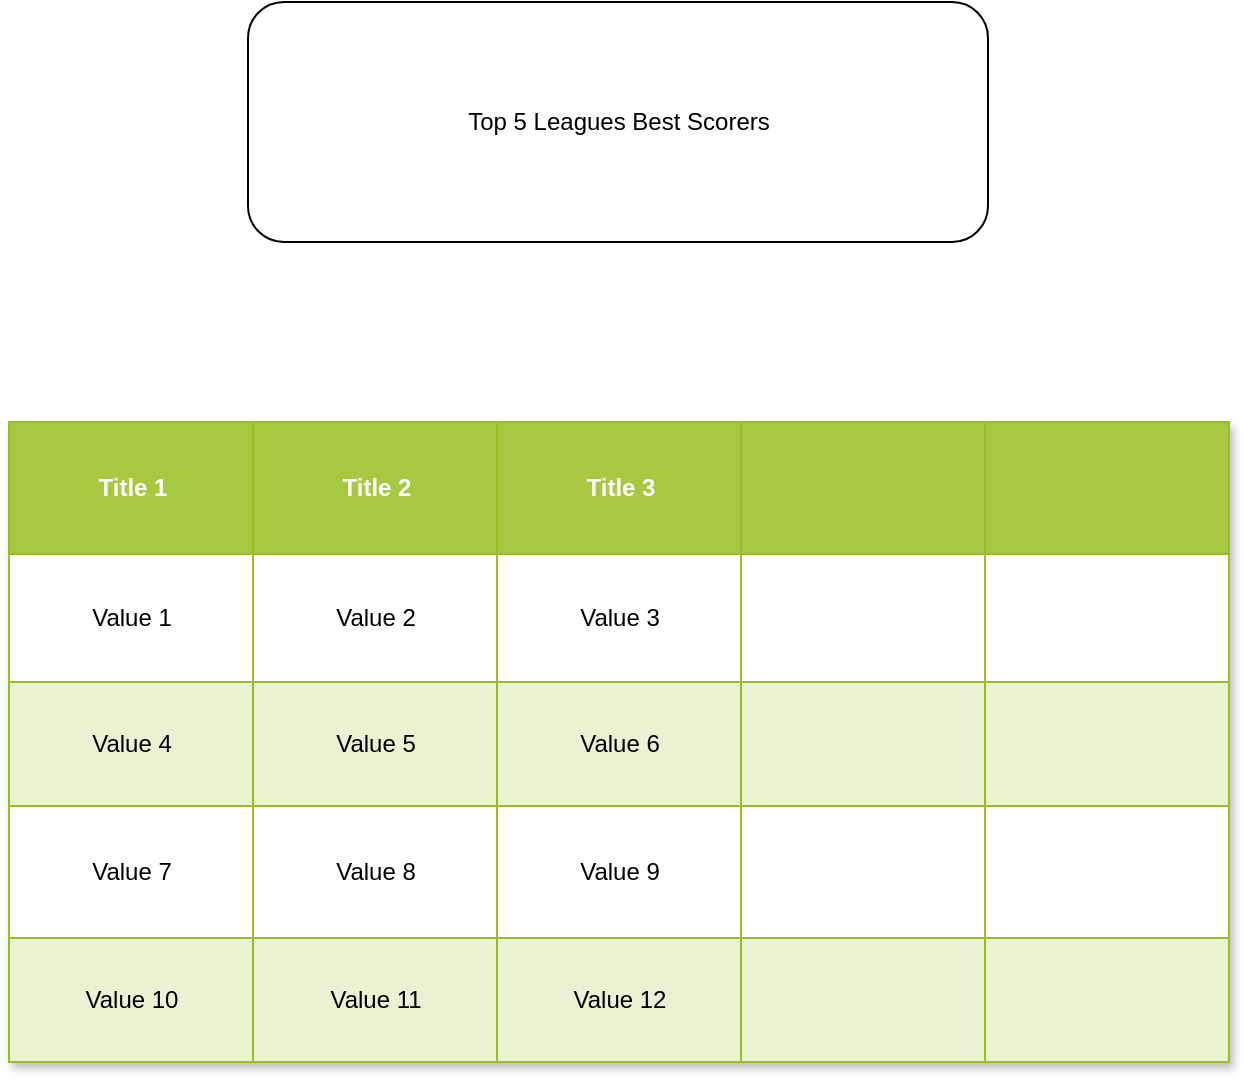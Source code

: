 <mxfile version="24.7.6">
  <diagram name="Page-1" id="lAEC4sKNwvME6B4Y-kTL">
    <mxGraphModel dx="2954" dy="1134" grid="1" gridSize="10" guides="1" tooltips="1" connect="1" arrows="1" fold="1" page="1" pageScale="1" pageWidth="850" pageHeight="1100" math="0" shadow="0">
      <root>
        <mxCell id="0" />
        <mxCell id="1" parent="0" />
        <mxCell id="2yeSt3VRnw0PstPdTCbh-1" value="" style="rounded=1;whiteSpace=wrap;html=1;" parent="1" vertex="1">
          <mxGeometry x="240" y="40" width="370" height="120" as="geometry" />
        </mxCell>
        <mxCell id="4pZrdhgn44m1h8Vc9Evg-7" value="Assets" style="childLayout=tableLayout;recursiveResize=0;strokeColor=#98bf21;fillColor=#A7C942;shadow=1;textShadow=0;" vertex="1" parent="1">
          <mxGeometry x="120.5" y="250" width="610" height="320" as="geometry" />
        </mxCell>
        <mxCell id="4pZrdhgn44m1h8Vc9Evg-8" style="shape=tableRow;horizontal=0;startSize=0;swimlaneHead=0;swimlaneBody=0;top=0;left=0;bottom=0;right=0;dropTarget=0;collapsible=0;recursiveResize=0;expand=0;fontStyle=0;strokeColor=inherit;fillColor=#ffffff;" vertex="1" parent="4pZrdhgn44m1h8Vc9Evg-7">
          <mxGeometry width="610" height="66" as="geometry" />
        </mxCell>
        <mxCell id="4pZrdhgn44m1h8Vc9Evg-9" value="Title 1" style="connectable=0;recursiveResize=0;strokeColor=inherit;fillColor=#A7C942;align=center;fontStyle=1;fontColor=#FFFFFF;html=1;" vertex="1" parent="4pZrdhgn44m1h8Vc9Evg-8">
          <mxGeometry width="122" height="66" as="geometry">
            <mxRectangle width="122" height="66" as="alternateBounds" />
          </mxGeometry>
        </mxCell>
        <mxCell id="4pZrdhgn44m1h8Vc9Evg-10" value="Title 2" style="connectable=0;recursiveResize=0;strokeColor=inherit;fillColor=#A7C942;align=center;fontStyle=1;fontColor=#FFFFFF;html=1;" vertex="1" parent="4pZrdhgn44m1h8Vc9Evg-8">
          <mxGeometry x="122" width="122" height="66" as="geometry">
            <mxRectangle width="122" height="66" as="alternateBounds" />
          </mxGeometry>
        </mxCell>
        <mxCell id="4pZrdhgn44m1h8Vc9Evg-11" value="Title 3" style="connectable=0;recursiveResize=0;strokeColor=inherit;fillColor=#A7C942;align=center;fontStyle=1;fontColor=#FFFFFF;html=1;" vertex="1" parent="4pZrdhgn44m1h8Vc9Evg-8">
          <mxGeometry x="244" width="122" height="66" as="geometry">
            <mxRectangle width="122" height="66" as="alternateBounds" />
          </mxGeometry>
        </mxCell>
        <mxCell id="4pZrdhgn44m1h8Vc9Evg-49" style="connectable=0;recursiveResize=0;strokeColor=inherit;fillColor=#A7C942;align=center;fontStyle=1;fontColor=#FFFFFF;html=1;" vertex="1" parent="4pZrdhgn44m1h8Vc9Evg-8">
          <mxGeometry x="366" width="122" height="66" as="geometry">
            <mxRectangle width="122" height="66" as="alternateBounds" />
          </mxGeometry>
        </mxCell>
        <mxCell id="4pZrdhgn44m1h8Vc9Evg-54" style="connectable=0;recursiveResize=0;strokeColor=inherit;fillColor=#A7C942;align=center;fontStyle=1;fontColor=#FFFFFF;html=1;" vertex="1" parent="4pZrdhgn44m1h8Vc9Evg-8">
          <mxGeometry x="488" width="122" height="66" as="geometry">
            <mxRectangle width="122" height="66" as="alternateBounds" />
          </mxGeometry>
        </mxCell>
        <mxCell id="4pZrdhgn44m1h8Vc9Evg-12" value="" style="shape=tableRow;horizontal=0;startSize=0;swimlaneHead=0;swimlaneBody=0;top=0;left=0;bottom=0;right=0;dropTarget=0;collapsible=0;recursiveResize=0;expand=0;fontStyle=0;strokeColor=inherit;fillColor=#ffffff;" vertex="1" parent="4pZrdhgn44m1h8Vc9Evg-7">
          <mxGeometry y="66" width="610" height="64" as="geometry" />
        </mxCell>
        <mxCell id="4pZrdhgn44m1h8Vc9Evg-13" value="Value 1" style="connectable=0;recursiveResize=0;strokeColor=inherit;fillColor=inherit;align=center;whiteSpace=wrap;html=1;" vertex="1" parent="4pZrdhgn44m1h8Vc9Evg-12">
          <mxGeometry width="122" height="64" as="geometry">
            <mxRectangle width="122" height="64" as="alternateBounds" />
          </mxGeometry>
        </mxCell>
        <mxCell id="4pZrdhgn44m1h8Vc9Evg-14" value="Value 2" style="connectable=0;recursiveResize=0;strokeColor=inherit;fillColor=inherit;align=center;whiteSpace=wrap;html=1;" vertex="1" parent="4pZrdhgn44m1h8Vc9Evg-12">
          <mxGeometry x="122" width="122" height="64" as="geometry">
            <mxRectangle width="122" height="64" as="alternateBounds" />
          </mxGeometry>
        </mxCell>
        <mxCell id="4pZrdhgn44m1h8Vc9Evg-15" value="Value 3" style="connectable=0;recursiveResize=0;strokeColor=inherit;fillColor=inherit;align=center;whiteSpace=wrap;html=1;" vertex="1" parent="4pZrdhgn44m1h8Vc9Evg-12">
          <mxGeometry x="244" width="122" height="64" as="geometry">
            <mxRectangle width="122" height="64" as="alternateBounds" />
          </mxGeometry>
        </mxCell>
        <mxCell id="4pZrdhgn44m1h8Vc9Evg-50" style="connectable=0;recursiveResize=0;strokeColor=inherit;fillColor=inherit;align=center;whiteSpace=wrap;html=1;" vertex="1" parent="4pZrdhgn44m1h8Vc9Evg-12">
          <mxGeometry x="366" width="122" height="64" as="geometry">
            <mxRectangle width="122" height="64" as="alternateBounds" />
          </mxGeometry>
        </mxCell>
        <mxCell id="4pZrdhgn44m1h8Vc9Evg-55" style="connectable=0;recursiveResize=0;strokeColor=inherit;fillColor=inherit;align=center;whiteSpace=wrap;html=1;" vertex="1" parent="4pZrdhgn44m1h8Vc9Evg-12">
          <mxGeometry x="488" width="122" height="64" as="geometry">
            <mxRectangle width="122" height="64" as="alternateBounds" />
          </mxGeometry>
        </mxCell>
        <mxCell id="4pZrdhgn44m1h8Vc9Evg-16" value="" style="shape=tableRow;horizontal=0;startSize=0;swimlaneHead=0;swimlaneBody=0;top=0;left=0;bottom=0;right=0;dropTarget=0;collapsible=0;recursiveResize=0;expand=0;fontStyle=1;strokeColor=inherit;fillColor=#EAF2D3;" vertex="1" parent="4pZrdhgn44m1h8Vc9Evg-7">
          <mxGeometry y="130" width="610" height="62" as="geometry" />
        </mxCell>
        <mxCell id="4pZrdhgn44m1h8Vc9Evg-17" value="Value 4" style="connectable=0;recursiveResize=0;strokeColor=inherit;fillColor=inherit;whiteSpace=wrap;html=1;" vertex="1" parent="4pZrdhgn44m1h8Vc9Evg-16">
          <mxGeometry width="122" height="62" as="geometry">
            <mxRectangle width="122" height="62" as="alternateBounds" />
          </mxGeometry>
        </mxCell>
        <mxCell id="4pZrdhgn44m1h8Vc9Evg-18" value="Value 5" style="connectable=0;recursiveResize=0;strokeColor=inherit;fillColor=inherit;whiteSpace=wrap;html=1;" vertex="1" parent="4pZrdhgn44m1h8Vc9Evg-16">
          <mxGeometry x="122" width="122" height="62" as="geometry">
            <mxRectangle width="122" height="62" as="alternateBounds" />
          </mxGeometry>
        </mxCell>
        <mxCell id="4pZrdhgn44m1h8Vc9Evg-19" value="Value 6" style="connectable=0;recursiveResize=0;strokeColor=inherit;fillColor=inherit;whiteSpace=wrap;html=1;" vertex="1" parent="4pZrdhgn44m1h8Vc9Evg-16">
          <mxGeometry x="244" width="122" height="62" as="geometry">
            <mxRectangle width="122" height="62" as="alternateBounds" />
          </mxGeometry>
        </mxCell>
        <mxCell id="4pZrdhgn44m1h8Vc9Evg-51" style="connectable=0;recursiveResize=0;strokeColor=inherit;fillColor=inherit;whiteSpace=wrap;html=1;" vertex="1" parent="4pZrdhgn44m1h8Vc9Evg-16">
          <mxGeometry x="366" width="122" height="62" as="geometry">
            <mxRectangle width="122" height="62" as="alternateBounds" />
          </mxGeometry>
        </mxCell>
        <mxCell id="4pZrdhgn44m1h8Vc9Evg-56" style="connectable=0;recursiveResize=0;strokeColor=inherit;fillColor=inherit;whiteSpace=wrap;html=1;" vertex="1" parent="4pZrdhgn44m1h8Vc9Evg-16">
          <mxGeometry x="488" width="122" height="62" as="geometry">
            <mxRectangle width="122" height="62" as="alternateBounds" />
          </mxGeometry>
        </mxCell>
        <mxCell id="4pZrdhgn44m1h8Vc9Evg-20" value="" style="shape=tableRow;horizontal=0;startSize=0;swimlaneHead=0;swimlaneBody=0;top=0;left=0;bottom=0;right=0;dropTarget=0;collapsible=0;recursiveResize=0;expand=0;fontStyle=0;strokeColor=inherit;fillColor=#ffffff;" vertex="1" parent="4pZrdhgn44m1h8Vc9Evg-7">
          <mxGeometry y="192" width="610" height="66" as="geometry" />
        </mxCell>
        <mxCell id="4pZrdhgn44m1h8Vc9Evg-21" value="Value 7" style="connectable=0;recursiveResize=0;strokeColor=inherit;fillColor=inherit;fontStyle=0;align=center;whiteSpace=wrap;html=1;" vertex="1" parent="4pZrdhgn44m1h8Vc9Evg-20">
          <mxGeometry width="122" height="66" as="geometry">
            <mxRectangle width="122" height="66" as="alternateBounds" />
          </mxGeometry>
        </mxCell>
        <mxCell id="4pZrdhgn44m1h8Vc9Evg-22" value="Value 8" style="connectable=0;recursiveResize=0;strokeColor=inherit;fillColor=inherit;fontStyle=0;align=center;whiteSpace=wrap;html=1;" vertex="1" parent="4pZrdhgn44m1h8Vc9Evg-20">
          <mxGeometry x="122" width="122" height="66" as="geometry">
            <mxRectangle width="122" height="66" as="alternateBounds" />
          </mxGeometry>
        </mxCell>
        <mxCell id="4pZrdhgn44m1h8Vc9Evg-23" value="Value 9" style="connectable=0;recursiveResize=0;strokeColor=inherit;fillColor=inherit;fontStyle=0;align=center;whiteSpace=wrap;html=1;" vertex="1" parent="4pZrdhgn44m1h8Vc9Evg-20">
          <mxGeometry x="244" width="122" height="66" as="geometry">
            <mxRectangle width="122" height="66" as="alternateBounds" />
          </mxGeometry>
        </mxCell>
        <mxCell id="4pZrdhgn44m1h8Vc9Evg-52" style="connectable=0;recursiveResize=0;strokeColor=inherit;fillColor=inherit;fontStyle=0;align=center;whiteSpace=wrap;html=1;" vertex="1" parent="4pZrdhgn44m1h8Vc9Evg-20">
          <mxGeometry x="366" width="122" height="66" as="geometry">
            <mxRectangle width="122" height="66" as="alternateBounds" />
          </mxGeometry>
        </mxCell>
        <mxCell id="4pZrdhgn44m1h8Vc9Evg-57" style="connectable=0;recursiveResize=0;strokeColor=inherit;fillColor=inherit;fontStyle=0;align=center;whiteSpace=wrap;html=1;" vertex="1" parent="4pZrdhgn44m1h8Vc9Evg-20">
          <mxGeometry x="488" width="122" height="66" as="geometry">
            <mxRectangle width="122" height="66" as="alternateBounds" />
          </mxGeometry>
        </mxCell>
        <mxCell id="4pZrdhgn44m1h8Vc9Evg-24" value="" style="shape=tableRow;horizontal=0;startSize=0;swimlaneHead=0;swimlaneBody=0;top=0;left=0;bottom=0;right=0;dropTarget=0;collapsible=0;recursiveResize=0;expand=0;fontStyle=1;strokeColor=inherit;fillColor=#EAF2D3;" vertex="1" parent="4pZrdhgn44m1h8Vc9Evg-7">
          <mxGeometry y="258" width="610" height="62" as="geometry" />
        </mxCell>
        <mxCell id="4pZrdhgn44m1h8Vc9Evg-25" value="Value 10" style="connectable=0;recursiveResize=0;strokeColor=inherit;fillColor=inherit;whiteSpace=wrap;html=1;" vertex="1" parent="4pZrdhgn44m1h8Vc9Evg-24">
          <mxGeometry width="122" height="62" as="geometry">
            <mxRectangle width="122" height="62" as="alternateBounds" />
          </mxGeometry>
        </mxCell>
        <mxCell id="4pZrdhgn44m1h8Vc9Evg-26" value="Value 11" style="connectable=0;recursiveResize=0;strokeColor=inherit;fillColor=inherit;whiteSpace=wrap;html=1;" vertex="1" parent="4pZrdhgn44m1h8Vc9Evg-24">
          <mxGeometry x="122" width="122" height="62" as="geometry">
            <mxRectangle width="122" height="62" as="alternateBounds" />
          </mxGeometry>
        </mxCell>
        <mxCell id="4pZrdhgn44m1h8Vc9Evg-27" value="Value 12" style="connectable=0;recursiveResize=0;strokeColor=inherit;fillColor=inherit;whiteSpace=wrap;html=1;" vertex="1" parent="4pZrdhgn44m1h8Vc9Evg-24">
          <mxGeometry x="244" width="122" height="62" as="geometry">
            <mxRectangle width="122" height="62" as="alternateBounds" />
          </mxGeometry>
        </mxCell>
        <mxCell id="4pZrdhgn44m1h8Vc9Evg-53" style="connectable=0;recursiveResize=0;strokeColor=inherit;fillColor=inherit;whiteSpace=wrap;html=1;" vertex="1" parent="4pZrdhgn44m1h8Vc9Evg-24">
          <mxGeometry x="366" width="122" height="62" as="geometry">
            <mxRectangle width="122" height="62" as="alternateBounds" />
          </mxGeometry>
        </mxCell>
        <mxCell id="4pZrdhgn44m1h8Vc9Evg-58" style="connectable=0;recursiveResize=0;strokeColor=inherit;fillColor=inherit;whiteSpace=wrap;html=1;" vertex="1" parent="4pZrdhgn44m1h8Vc9Evg-24">
          <mxGeometry x="488" width="122" height="62" as="geometry">
            <mxRectangle width="122" height="62" as="alternateBounds" />
          </mxGeometry>
        </mxCell>
        <mxCell id="4pZrdhgn44m1h8Vc9Evg-59" value="Top 5 Leagues Best Scorers" style="text;html=1;align=center;verticalAlign=middle;whiteSpace=wrap;rounded=0;" vertex="1" parent="1">
          <mxGeometry x="314" y="66.25" width="223" height="67.5" as="geometry" />
        </mxCell>
      </root>
    </mxGraphModel>
  </diagram>
</mxfile>
